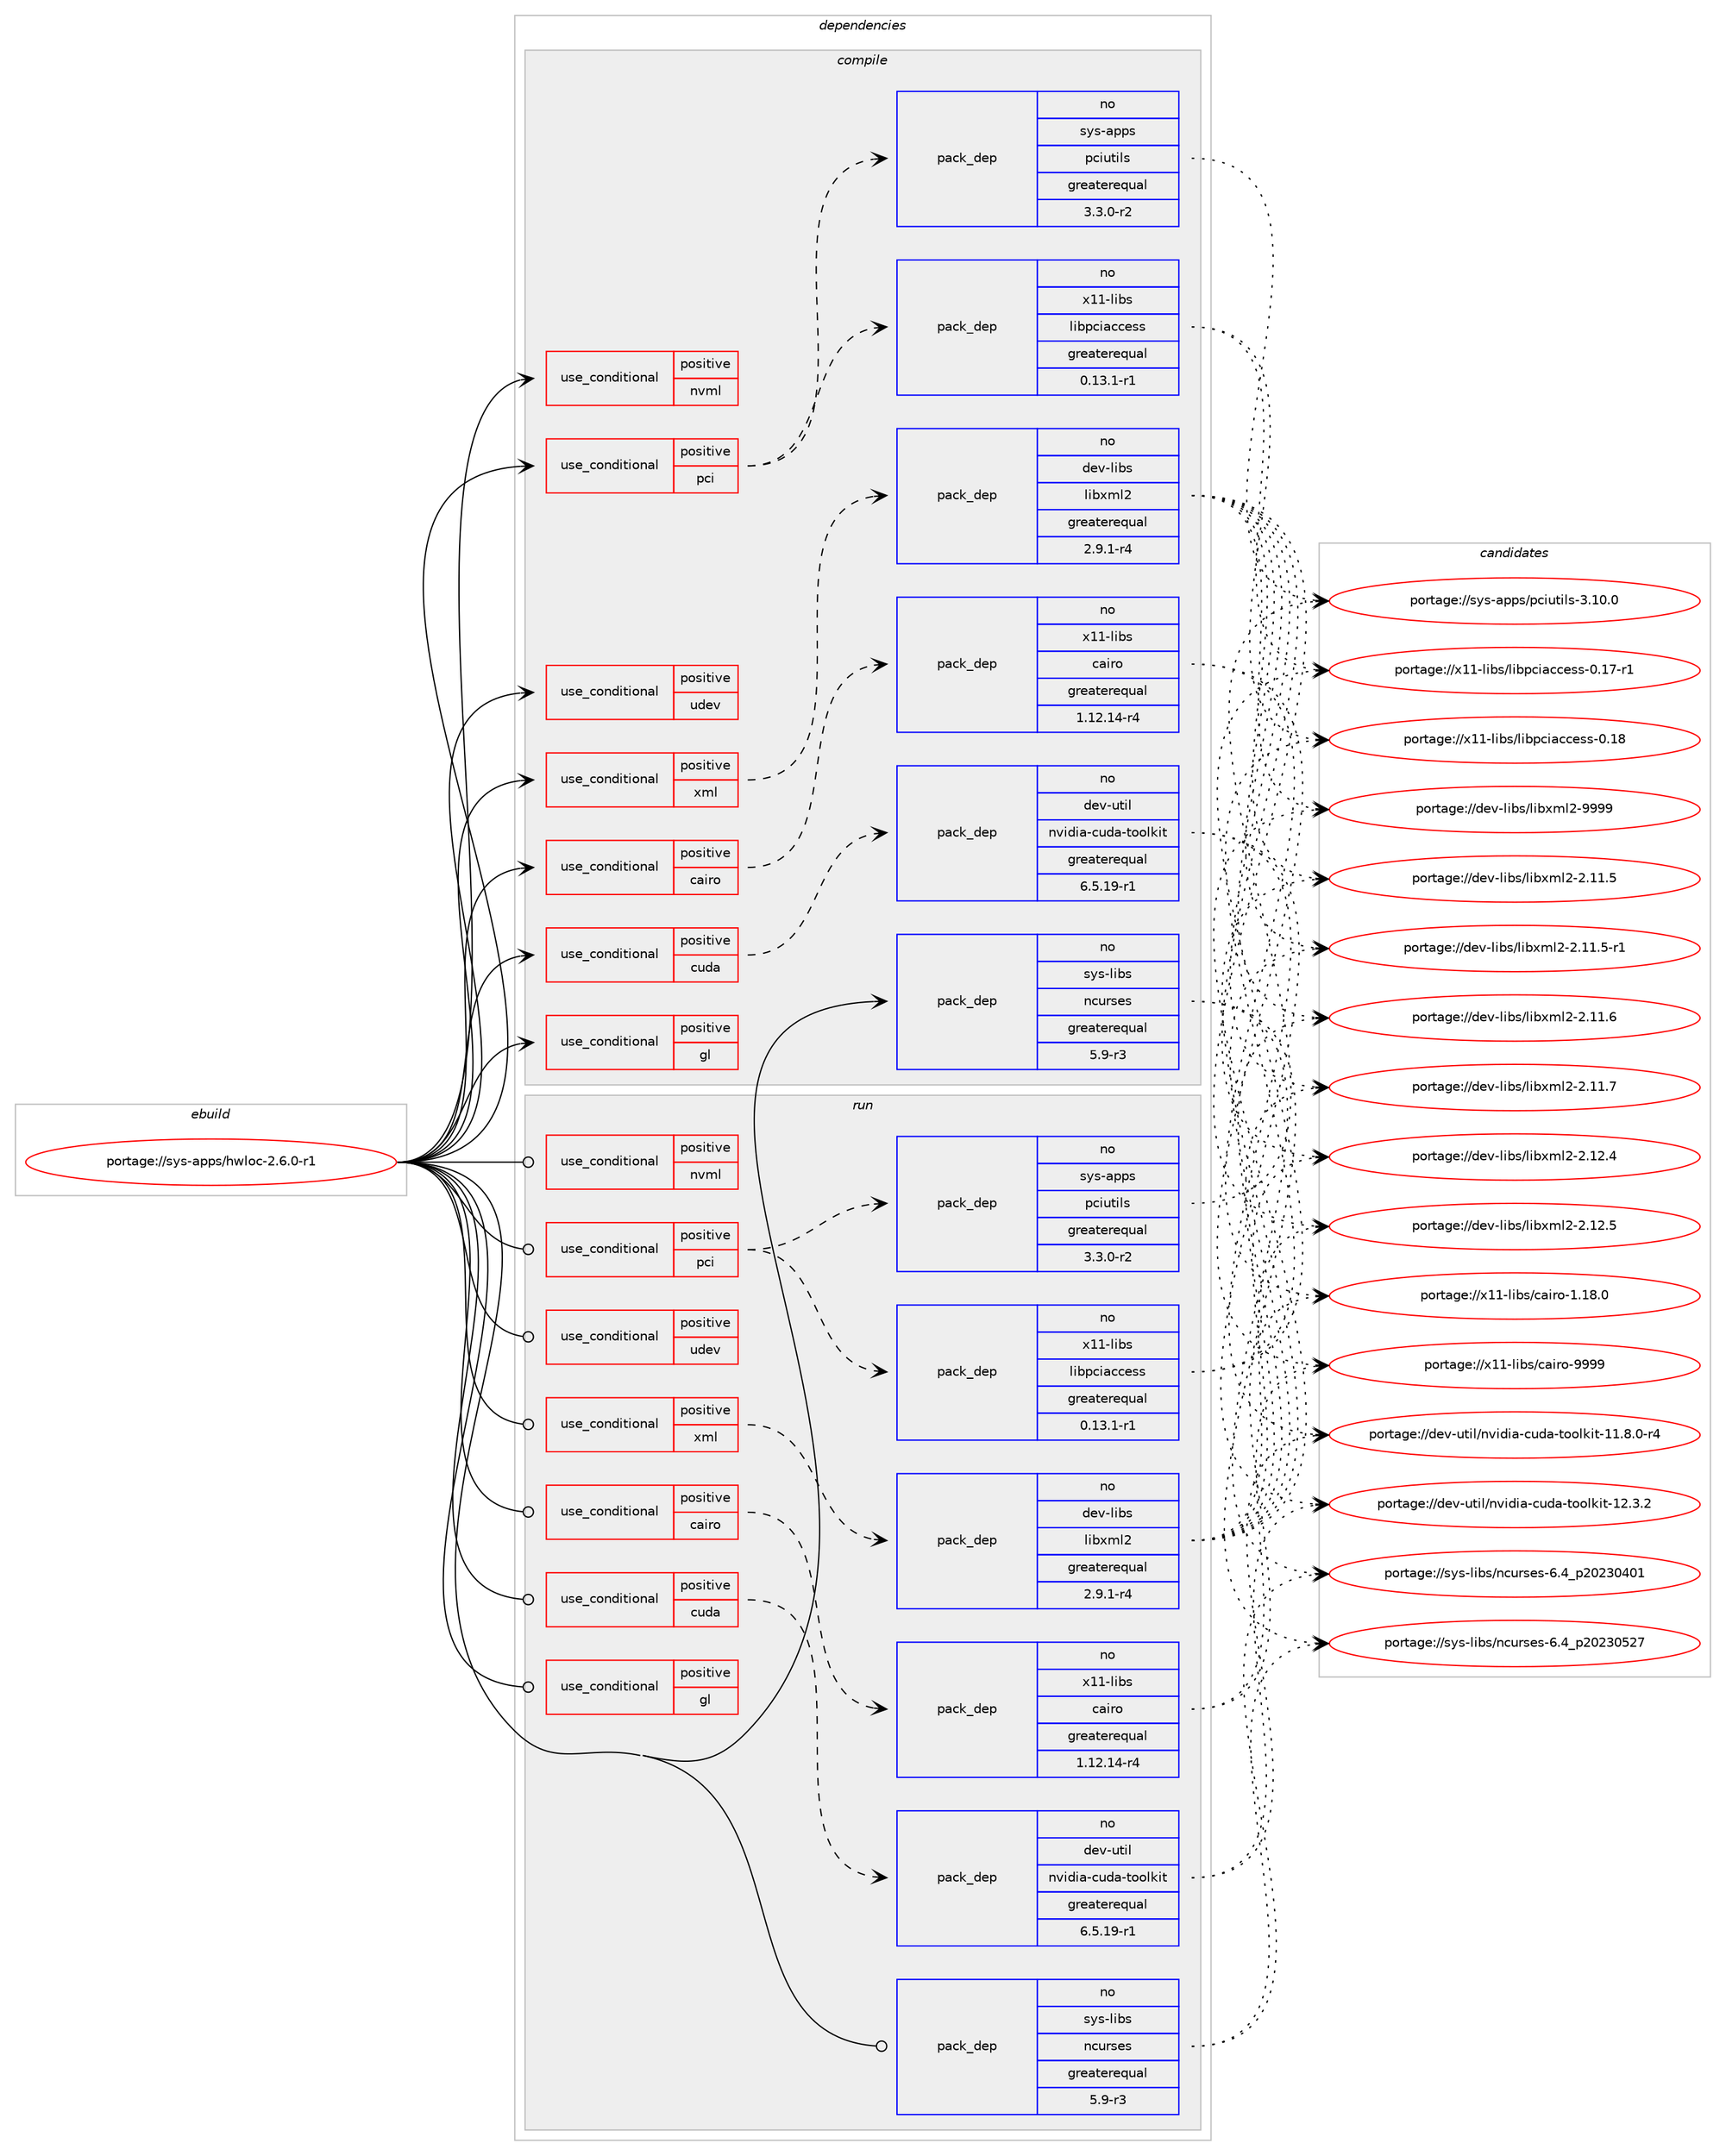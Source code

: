 digraph prolog {

# *************
# Graph options
# *************

newrank=true;
concentrate=true;
compound=true;
graph [rankdir=LR,fontname=Helvetica,fontsize=10,ranksep=1.5];#, ranksep=2.5, nodesep=0.2];
edge  [arrowhead=vee];
node  [fontname=Helvetica,fontsize=10];

# **********
# The ebuild
# **********

subgraph cluster_leftcol {
color=gray;
rank=same;
label=<<i>ebuild</i>>;
id [label="portage://sys-apps/hwloc-2.6.0-r1", color=red, width=4, href="../sys-apps/hwloc-2.6.0-r1.svg"];
}

# ****************
# The dependencies
# ****************

subgraph cluster_midcol {
color=gray;
label=<<i>dependencies</i>>;
subgraph cluster_compile {
fillcolor="#eeeeee";
style=filled;
label=<<i>compile</i>>;
subgraph cond11907 {
dependency17347 [label=<<TABLE BORDER="0" CELLBORDER="1" CELLSPACING="0" CELLPADDING="4"><TR><TD ROWSPAN="3" CELLPADDING="10">use_conditional</TD></TR><TR><TD>positive</TD></TR><TR><TD>cairo</TD></TR></TABLE>>, shape=none, color=red];
subgraph pack5262 {
dependency17348 [label=<<TABLE BORDER="0" CELLBORDER="1" CELLSPACING="0" CELLPADDING="4" WIDTH="220"><TR><TD ROWSPAN="6" CELLPADDING="30">pack_dep</TD></TR><TR><TD WIDTH="110">no</TD></TR><TR><TD>x11-libs</TD></TR><TR><TD>cairo</TD></TR><TR><TD>greaterequal</TD></TR><TR><TD>1.12.14-r4</TD></TR></TABLE>>, shape=none, color=blue];
}
dependency17347:e -> dependency17348:w [weight=20,style="dashed",arrowhead="vee"];
}
id:e -> dependency17347:w [weight=20,style="solid",arrowhead="vee"];
subgraph cond11908 {
dependency17349 [label=<<TABLE BORDER="0" CELLBORDER="1" CELLSPACING="0" CELLPADDING="4"><TR><TD ROWSPAN="3" CELLPADDING="10">use_conditional</TD></TR><TR><TD>positive</TD></TR><TR><TD>cuda</TD></TR></TABLE>>, shape=none, color=red];
subgraph pack5263 {
dependency17350 [label=<<TABLE BORDER="0" CELLBORDER="1" CELLSPACING="0" CELLPADDING="4" WIDTH="220"><TR><TD ROWSPAN="6" CELLPADDING="30">pack_dep</TD></TR><TR><TD WIDTH="110">no</TD></TR><TR><TD>dev-util</TD></TR><TR><TD>nvidia-cuda-toolkit</TD></TR><TR><TD>greaterequal</TD></TR><TR><TD>6.5.19-r1</TD></TR></TABLE>>, shape=none, color=blue];
}
dependency17349:e -> dependency17350:w [weight=20,style="dashed",arrowhead="vee"];
}
id:e -> dependency17349:w [weight=20,style="solid",arrowhead="vee"];
subgraph cond11909 {
dependency17351 [label=<<TABLE BORDER="0" CELLBORDER="1" CELLSPACING="0" CELLPADDING="4"><TR><TD ROWSPAN="3" CELLPADDING="10">use_conditional</TD></TR><TR><TD>positive</TD></TR><TR><TD>gl</TD></TR></TABLE>>, shape=none, color=red];
# *** BEGIN UNKNOWN DEPENDENCY TYPE (TODO) ***
# dependency17351 -> package_dependency(portage://sys-apps/hwloc-2.6.0-r1,install,no,x11-drivers,nvidia-drivers,none,[,,],[],[use(enable(static-libs),none),use(enable(tools),none)])
# *** END UNKNOWN DEPENDENCY TYPE (TODO) ***

}
id:e -> dependency17351:w [weight=20,style="solid",arrowhead="vee"];
subgraph cond11910 {
dependency17352 [label=<<TABLE BORDER="0" CELLBORDER="1" CELLSPACING="0" CELLPADDING="4"><TR><TD ROWSPAN="3" CELLPADDING="10">use_conditional</TD></TR><TR><TD>positive</TD></TR><TR><TD>nvml</TD></TR></TABLE>>, shape=none, color=red];
# *** BEGIN UNKNOWN DEPENDENCY TYPE (TODO) ***
# dependency17352 -> package_dependency(portage://sys-apps/hwloc-2.6.0-r1,install,no,x11-drivers,nvidia-drivers,none,[,,],[],[use(optenable(abi_x86_32),negative),use(optenable(abi_x86_64),negative),use(optenable(abi_x86_x32),negative),use(optenable(abi_mips_n32),negative),use(optenable(abi_mips_n64),negative),use(optenable(abi_mips_o32),negative),use(optenable(abi_s390_32),negative),use(optenable(abi_s390_64),negative)])
# *** END UNKNOWN DEPENDENCY TYPE (TODO) ***

}
id:e -> dependency17352:w [weight=20,style="solid",arrowhead="vee"];
subgraph cond11911 {
dependency17353 [label=<<TABLE BORDER="0" CELLBORDER="1" CELLSPACING="0" CELLPADDING="4"><TR><TD ROWSPAN="3" CELLPADDING="10">use_conditional</TD></TR><TR><TD>positive</TD></TR><TR><TD>pci</TD></TR></TABLE>>, shape=none, color=red];
subgraph pack5264 {
dependency17354 [label=<<TABLE BORDER="0" CELLBORDER="1" CELLSPACING="0" CELLPADDING="4" WIDTH="220"><TR><TD ROWSPAN="6" CELLPADDING="30">pack_dep</TD></TR><TR><TD WIDTH="110">no</TD></TR><TR><TD>sys-apps</TD></TR><TR><TD>pciutils</TD></TR><TR><TD>greaterequal</TD></TR><TR><TD>3.3.0-r2</TD></TR></TABLE>>, shape=none, color=blue];
}
dependency17353:e -> dependency17354:w [weight=20,style="dashed",arrowhead="vee"];
subgraph pack5265 {
dependency17355 [label=<<TABLE BORDER="0" CELLBORDER="1" CELLSPACING="0" CELLPADDING="4" WIDTH="220"><TR><TD ROWSPAN="6" CELLPADDING="30">pack_dep</TD></TR><TR><TD WIDTH="110">no</TD></TR><TR><TD>x11-libs</TD></TR><TR><TD>libpciaccess</TD></TR><TR><TD>greaterequal</TD></TR><TR><TD>0.13.1-r1</TD></TR></TABLE>>, shape=none, color=blue];
}
dependency17353:e -> dependency17355:w [weight=20,style="dashed",arrowhead="vee"];
}
id:e -> dependency17353:w [weight=20,style="solid",arrowhead="vee"];
subgraph cond11912 {
dependency17356 [label=<<TABLE BORDER="0" CELLBORDER="1" CELLSPACING="0" CELLPADDING="4"><TR><TD ROWSPAN="3" CELLPADDING="10">use_conditional</TD></TR><TR><TD>positive</TD></TR><TR><TD>udev</TD></TR></TABLE>>, shape=none, color=red];
# *** BEGIN UNKNOWN DEPENDENCY TYPE (TODO) ***
# dependency17356 -> package_dependency(portage://sys-apps/hwloc-2.6.0-r1,install,no,virtual,libudev,none,[,,],[],[])
# *** END UNKNOWN DEPENDENCY TYPE (TODO) ***

}
id:e -> dependency17356:w [weight=20,style="solid",arrowhead="vee"];
subgraph cond11913 {
dependency17357 [label=<<TABLE BORDER="0" CELLBORDER="1" CELLSPACING="0" CELLPADDING="4"><TR><TD ROWSPAN="3" CELLPADDING="10">use_conditional</TD></TR><TR><TD>positive</TD></TR><TR><TD>xml</TD></TR></TABLE>>, shape=none, color=red];
subgraph pack5266 {
dependency17358 [label=<<TABLE BORDER="0" CELLBORDER="1" CELLSPACING="0" CELLPADDING="4" WIDTH="220"><TR><TD ROWSPAN="6" CELLPADDING="30">pack_dep</TD></TR><TR><TD WIDTH="110">no</TD></TR><TR><TD>dev-libs</TD></TR><TR><TD>libxml2</TD></TR><TR><TD>greaterequal</TD></TR><TR><TD>2.9.1-r4</TD></TR></TABLE>>, shape=none, color=blue];
}
dependency17357:e -> dependency17358:w [weight=20,style="dashed",arrowhead="vee"];
}
id:e -> dependency17357:w [weight=20,style="solid",arrowhead="vee"];
subgraph pack5267 {
dependency17359 [label=<<TABLE BORDER="0" CELLBORDER="1" CELLSPACING="0" CELLPADDING="4" WIDTH="220"><TR><TD ROWSPAN="6" CELLPADDING="30">pack_dep</TD></TR><TR><TD WIDTH="110">no</TD></TR><TR><TD>sys-libs</TD></TR><TR><TD>ncurses</TD></TR><TR><TD>greaterequal</TD></TR><TR><TD>5.9-r3</TD></TR></TABLE>>, shape=none, color=blue];
}
id:e -> dependency17359:w [weight=20,style="solid",arrowhead="vee"];
}
subgraph cluster_compileandrun {
fillcolor="#eeeeee";
style=filled;
label=<<i>compile and run</i>>;
}
subgraph cluster_run {
fillcolor="#eeeeee";
style=filled;
label=<<i>run</i>>;
subgraph cond11914 {
dependency17360 [label=<<TABLE BORDER="0" CELLBORDER="1" CELLSPACING="0" CELLPADDING="4"><TR><TD ROWSPAN="3" CELLPADDING="10">use_conditional</TD></TR><TR><TD>positive</TD></TR><TR><TD>cairo</TD></TR></TABLE>>, shape=none, color=red];
subgraph pack5268 {
dependency17361 [label=<<TABLE BORDER="0" CELLBORDER="1" CELLSPACING="0" CELLPADDING="4" WIDTH="220"><TR><TD ROWSPAN="6" CELLPADDING="30">pack_dep</TD></TR><TR><TD WIDTH="110">no</TD></TR><TR><TD>x11-libs</TD></TR><TR><TD>cairo</TD></TR><TR><TD>greaterequal</TD></TR><TR><TD>1.12.14-r4</TD></TR></TABLE>>, shape=none, color=blue];
}
dependency17360:e -> dependency17361:w [weight=20,style="dashed",arrowhead="vee"];
}
id:e -> dependency17360:w [weight=20,style="solid",arrowhead="odot"];
subgraph cond11915 {
dependency17362 [label=<<TABLE BORDER="0" CELLBORDER="1" CELLSPACING="0" CELLPADDING="4"><TR><TD ROWSPAN="3" CELLPADDING="10">use_conditional</TD></TR><TR><TD>positive</TD></TR><TR><TD>cuda</TD></TR></TABLE>>, shape=none, color=red];
subgraph pack5269 {
dependency17363 [label=<<TABLE BORDER="0" CELLBORDER="1" CELLSPACING="0" CELLPADDING="4" WIDTH="220"><TR><TD ROWSPAN="6" CELLPADDING="30">pack_dep</TD></TR><TR><TD WIDTH="110">no</TD></TR><TR><TD>dev-util</TD></TR><TR><TD>nvidia-cuda-toolkit</TD></TR><TR><TD>greaterequal</TD></TR><TR><TD>6.5.19-r1</TD></TR></TABLE>>, shape=none, color=blue];
}
dependency17362:e -> dependency17363:w [weight=20,style="dashed",arrowhead="vee"];
}
id:e -> dependency17362:w [weight=20,style="solid",arrowhead="odot"];
subgraph cond11916 {
dependency17364 [label=<<TABLE BORDER="0" CELLBORDER="1" CELLSPACING="0" CELLPADDING="4"><TR><TD ROWSPAN="3" CELLPADDING="10">use_conditional</TD></TR><TR><TD>positive</TD></TR><TR><TD>gl</TD></TR></TABLE>>, shape=none, color=red];
# *** BEGIN UNKNOWN DEPENDENCY TYPE (TODO) ***
# dependency17364 -> package_dependency(portage://sys-apps/hwloc-2.6.0-r1,run,no,x11-drivers,nvidia-drivers,none,[,,],[],[use(enable(static-libs),none),use(enable(tools),none)])
# *** END UNKNOWN DEPENDENCY TYPE (TODO) ***

}
id:e -> dependency17364:w [weight=20,style="solid",arrowhead="odot"];
subgraph cond11917 {
dependency17365 [label=<<TABLE BORDER="0" CELLBORDER="1" CELLSPACING="0" CELLPADDING="4"><TR><TD ROWSPAN="3" CELLPADDING="10">use_conditional</TD></TR><TR><TD>positive</TD></TR><TR><TD>nvml</TD></TR></TABLE>>, shape=none, color=red];
# *** BEGIN UNKNOWN DEPENDENCY TYPE (TODO) ***
# dependency17365 -> package_dependency(portage://sys-apps/hwloc-2.6.0-r1,run,no,x11-drivers,nvidia-drivers,none,[,,],[],[use(optenable(abi_x86_32),negative),use(optenable(abi_x86_64),negative),use(optenable(abi_x86_x32),negative),use(optenable(abi_mips_n32),negative),use(optenable(abi_mips_n64),negative),use(optenable(abi_mips_o32),negative),use(optenable(abi_s390_32),negative),use(optenable(abi_s390_64),negative)])
# *** END UNKNOWN DEPENDENCY TYPE (TODO) ***

}
id:e -> dependency17365:w [weight=20,style="solid",arrowhead="odot"];
subgraph cond11918 {
dependency17366 [label=<<TABLE BORDER="0" CELLBORDER="1" CELLSPACING="0" CELLPADDING="4"><TR><TD ROWSPAN="3" CELLPADDING="10">use_conditional</TD></TR><TR><TD>positive</TD></TR><TR><TD>pci</TD></TR></TABLE>>, shape=none, color=red];
subgraph pack5270 {
dependency17367 [label=<<TABLE BORDER="0" CELLBORDER="1" CELLSPACING="0" CELLPADDING="4" WIDTH="220"><TR><TD ROWSPAN="6" CELLPADDING="30">pack_dep</TD></TR><TR><TD WIDTH="110">no</TD></TR><TR><TD>sys-apps</TD></TR><TR><TD>pciutils</TD></TR><TR><TD>greaterequal</TD></TR><TR><TD>3.3.0-r2</TD></TR></TABLE>>, shape=none, color=blue];
}
dependency17366:e -> dependency17367:w [weight=20,style="dashed",arrowhead="vee"];
subgraph pack5271 {
dependency17368 [label=<<TABLE BORDER="0" CELLBORDER="1" CELLSPACING="0" CELLPADDING="4" WIDTH="220"><TR><TD ROWSPAN="6" CELLPADDING="30">pack_dep</TD></TR><TR><TD WIDTH="110">no</TD></TR><TR><TD>x11-libs</TD></TR><TR><TD>libpciaccess</TD></TR><TR><TD>greaterequal</TD></TR><TR><TD>0.13.1-r1</TD></TR></TABLE>>, shape=none, color=blue];
}
dependency17366:e -> dependency17368:w [weight=20,style="dashed",arrowhead="vee"];
}
id:e -> dependency17366:w [weight=20,style="solid",arrowhead="odot"];
subgraph cond11919 {
dependency17369 [label=<<TABLE BORDER="0" CELLBORDER="1" CELLSPACING="0" CELLPADDING="4"><TR><TD ROWSPAN="3" CELLPADDING="10">use_conditional</TD></TR><TR><TD>positive</TD></TR><TR><TD>udev</TD></TR></TABLE>>, shape=none, color=red];
# *** BEGIN UNKNOWN DEPENDENCY TYPE (TODO) ***
# dependency17369 -> package_dependency(portage://sys-apps/hwloc-2.6.0-r1,run,no,virtual,libudev,none,[,,],[],[])
# *** END UNKNOWN DEPENDENCY TYPE (TODO) ***

}
id:e -> dependency17369:w [weight=20,style="solid",arrowhead="odot"];
subgraph cond11920 {
dependency17370 [label=<<TABLE BORDER="0" CELLBORDER="1" CELLSPACING="0" CELLPADDING="4"><TR><TD ROWSPAN="3" CELLPADDING="10">use_conditional</TD></TR><TR><TD>positive</TD></TR><TR><TD>xml</TD></TR></TABLE>>, shape=none, color=red];
subgraph pack5272 {
dependency17371 [label=<<TABLE BORDER="0" CELLBORDER="1" CELLSPACING="0" CELLPADDING="4" WIDTH="220"><TR><TD ROWSPAN="6" CELLPADDING="30">pack_dep</TD></TR><TR><TD WIDTH="110">no</TD></TR><TR><TD>dev-libs</TD></TR><TR><TD>libxml2</TD></TR><TR><TD>greaterequal</TD></TR><TR><TD>2.9.1-r4</TD></TR></TABLE>>, shape=none, color=blue];
}
dependency17370:e -> dependency17371:w [weight=20,style="dashed",arrowhead="vee"];
}
id:e -> dependency17370:w [weight=20,style="solid",arrowhead="odot"];
subgraph pack5273 {
dependency17372 [label=<<TABLE BORDER="0" CELLBORDER="1" CELLSPACING="0" CELLPADDING="4" WIDTH="220"><TR><TD ROWSPAN="6" CELLPADDING="30">pack_dep</TD></TR><TR><TD WIDTH="110">no</TD></TR><TR><TD>sys-libs</TD></TR><TR><TD>ncurses</TD></TR><TR><TD>greaterequal</TD></TR><TR><TD>5.9-r3</TD></TR></TABLE>>, shape=none, color=blue];
}
id:e -> dependency17372:w [weight=20,style="solid",arrowhead="odot"];
}
}

# **************
# The candidates
# **************

subgraph cluster_choices {
rank=same;
color=gray;
label=<<i>candidates</i>>;

subgraph choice5262 {
color=black;
nodesep=1;
choice1204949451081059811547999710511411145494649564648 [label="portage://x11-libs/cairo-1.18.0", color=red, width=4,href="../x11-libs/cairo-1.18.0.svg"];
choice120494945108105981154799971051141114557575757 [label="portage://x11-libs/cairo-9999", color=red, width=4,href="../x11-libs/cairo-9999.svg"];
dependency17348:e -> choice1204949451081059811547999710511411145494649564648:w [style=dotted,weight="100"];
dependency17348:e -> choice120494945108105981154799971051141114557575757:w [style=dotted,weight="100"];
}
subgraph choice5263 {
color=black;
nodesep=1;
choice10010111845117116105108471101181051001059745991171009745116111111108107105116454949465646484511452 [label="portage://dev-util/nvidia-cuda-toolkit-11.8.0-r4", color=red, width=4,href="../dev-util/nvidia-cuda-toolkit-11.8.0-r4.svg"];
choice1001011184511711610510847110118105100105974599117100974511611111110810710511645495046514650 [label="portage://dev-util/nvidia-cuda-toolkit-12.3.2", color=red, width=4,href="../dev-util/nvidia-cuda-toolkit-12.3.2.svg"];
dependency17350:e -> choice10010111845117116105108471101181051001059745991171009745116111111108107105116454949465646484511452:w [style=dotted,weight="100"];
dependency17350:e -> choice1001011184511711610510847110118105100105974599117100974511611111110810710511645495046514650:w [style=dotted,weight="100"];
}
subgraph choice5264 {
color=black;
nodesep=1;
choice1151211154597112112115471129910511711610510811545514649484648 [label="portage://sys-apps/pciutils-3.10.0", color=red, width=4,href="../sys-apps/pciutils-3.10.0.svg"];
dependency17354:e -> choice1151211154597112112115471129910511711610510811545514649484648:w [style=dotted,weight="100"];
}
subgraph choice5265 {
color=black;
nodesep=1;
choice1204949451081059811547108105981129910597999910111511545484649554511449 [label="portage://x11-libs/libpciaccess-0.17-r1", color=red, width=4,href="../x11-libs/libpciaccess-0.17-r1.svg"];
choice120494945108105981154710810598112991059799991011151154548464956 [label="portage://x11-libs/libpciaccess-0.18", color=red, width=4,href="../x11-libs/libpciaccess-0.18.svg"];
dependency17355:e -> choice1204949451081059811547108105981129910597999910111511545484649554511449:w [style=dotted,weight="100"];
dependency17355:e -> choice120494945108105981154710810598112991059799991011151154548464956:w [style=dotted,weight="100"];
}
subgraph choice5266 {
color=black;
nodesep=1;
choice100101118451081059811547108105981201091085045504649494653 [label="portage://dev-libs/libxml2-2.11.5", color=red, width=4,href="../dev-libs/libxml2-2.11.5.svg"];
choice1001011184510810598115471081059812010910850455046494946534511449 [label="portage://dev-libs/libxml2-2.11.5-r1", color=red, width=4,href="../dev-libs/libxml2-2.11.5-r1.svg"];
choice100101118451081059811547108105981201091085045504649494654 [label="portage://dev-libs/libxml2-2.11.6", color=red, width=4,href="../dev-libs/libxml2-2.11.6.svg"];
choice100101118451081059811547108105981201091085045504649494655 [label="portage://dev-libs/libxml2-2.11.7", color=red, width=4,href="../dev-libs/libxml2-2.11.7.svg"];
choice100101118451081059811547108105981201091085045504649504652 [label="portage://dev-libs/libxml2-2.12.4", color=red, width=4,href="../dev-libs/libxml2-2.12.4.svg"];
choice100101118451081059811547108105981201091085045504649504653 [label="portage://dev-libs/libxml2-2.12.5", color=red, width=4,href="../dev-libs/libxml2-2.12.5.svg"];
choice10010111845108105981154710810598120109108504557575757 [label="portage://dev-libs/libxml2-9999", color=red, width=4,href="../dev-libs/libxml2-9999.svg"];
dependency17358:e -> choice100101118451081059811547108105981201091085045504649494653:w [style=dotted,weight="100"];
dependency17358:e -> choice1001011184510810598115471081059812010910850455046494946534511449:w [style=dotted,weight="100"];
dependency17358:e -> choice100101118451081059811547108105981201091085045504649494654:w [style=dotted,weight="100"];
dependency17358:e -> choice100101118451081059811547108105981201091085045504649494655:w [style=dotted,weight="100"];
dependency17358:e -> choice100101118451081059811547108105981201091085045504649504652:w [style=dotted,weight="100"];
dependency17358:e -> choice100101118451081059811547108105981201091085045504649504653:w [style=dotted,weight="100"];
dependency17358:e -> choice10010111845108105981154710810598120109108504557575757:w [style=dotted,weight="100"];
}
subgraph choice5267 {
color=black;
nodesep=1;
choice1151211154510810598115471109911711411510111545544652951125048505148524849 [label="portage://sys-libs/ncurses-6.4_p20230401", color=red, width=4,href="../sys-libs/ncurses-6.4_p20230401.svg"];
choice1151211154510810598115471109911711411510111545544652951125048505148535055 [label="portage://sys-libs/ncurses-6.4_p20230527", color=red, width=4,href="../sys-libs/ncurses-6.4_p20230527.svg"];
dependency17359:e -> choice1151211154510810598115471109911711411510111545544652951125048505148524849:w [style=dotted,weight="100"];
dependency17359:e -> choice1151211154510810598115471109911711411510111545544652951125048505148535055:w [style=dotted,weight="100"];
}
subgraph choice5268 {
color=black;
nodesep=1;
choice1204949451081059811547999710511411145494649564648 [label="portage://x11-libs/cairo-1.18.0", color=red, width=4,href="../x11-libs/cairo-1.18.0.svg"];
choice120494945108105981154799971051141114557575757 [label="portage://x11-libs/cairo-9999", color=red, width=4,href="../x11-libs/cairo-9999.svg"];
dependency17361:e -> choice1204949451081059811547999710511411145494649564648:w [style=dotted,weight="100"];
dependency17361:e -> choice120494945108105981154799971051141114557575757:w [style=dotted,weight="100"];
}
subgraph choice5269 {
color=black;
nodesep=1;
choice10010111845117116105108471101181051001059745991171009745116111111108107105116454949465646484511452 [label="portage://dev-util/nvidia-cuda-toolkit-11.8.0-r4", color=red, width=4,href="../dev-util/nvidia-cuda-toolkit-11.8.0-r4.svg"];
choice1001011184511711610510847110118105100105974599117100974511611111110810710511645495046514650 [label="portage://dev-util/nvidia-cuda-toolkit-12.3.2", color=red, width=4,href="../dev-util/nvidia-cuda-toolkit-12.3.2.svg"];
dependency17363:e -> choice10010111845117116105108471101181051001059745991171009745116111111108107105116454949465646484511452:w [style=dotted,weight="100"];
dependency17363:e -> choice1001011184511711610510847110118105100105974599117100974511611111110810710511645495046514650:w [style=dotted,weight="100"];
}
subgraph choice5270 {
color=black;
nodesep=1;
choice1151211154597112112115471129910511711610510811545514649484648 [label="portage://sys-apps/pciutils-3.10.0", color=red, width=4,href="../sys-apps/pciutils-3.10.0.svg"];
dependency17367:e -> choice1151211154597112112115471129910511711610510811545514649484648:w [style=dotted,weight="100"];
}
subgraph choice5271 {
color=black;
nodesep=1;
choice1204949451081059811547108105981129910597999910111511545484649554511449 [label="portage://x11-libs/libpciaccess-0.17-r1", color=red, width=4,href="../x11-libs/libpciaccess-0.17-r1.svg"];
choice120494945108105981154710810598112991059799991011151154548464956 [label="portage://x11-libs/libpciaccess-0.18", color=red, width=4,href="../x11-libs/libpciaccess-0.18.svg"];
dependency17368:e -> choice1204949451081059811547108105981129910597999910111511545484649554511449:w [style=dotted,weight="100"];
dependency17368:e -> choice120494945108105981154710810598112991059799991011151154548464956:w [style=dotted,weight="100"];
}
subgraph choice5272 {
color=black;
nodesep=1;
choice100101118451081059811547108105981201091085045504649494653 [label="portage://dev-libs/libxml2-2.11.5", color=red, width=4,href="../dev-libs/libxml2-2.11.5.svg"];
choice1001011184510810598115471081059812010910850455046494946534511449 [label="portage://dev-libs/libxml2-2.11.5-r1", color=red, width=4,href="../dev-libs/libxml2-2.11.5-r1.svg"];
choice100101118451081059811547108105981201091085045504649494654 [label="portage://dev-libs/libxml2-2.11.6", color=red, width=4,href="../dev-libs/libxml2-2.11.6.svg"];
choice100101118451081059811547108105981201091085045504649494655 [label="portage://dev-libs/libxml2-2.11.7", color=red, width=4,href="../dev-libs/libxml2-2.11.7.svg"];
choice100101118451081059811547108105981201091085045504649504652 [label="portage://dev-libs/libxml2-2.12.4", color=red, width=4,href="../dev-libs/libxml2-2.12.4.svg"];
choice100101118451081059811547108105981201091085045504649504653 [label="portage://dev-libs/libxml2-2.12.5", color=red, width=4,href="../dev-libs/libxml2-2.12.5.svg"];
choice10010111845108105981154710810598120109108504557575757 [label="portage://dev-libs/libxml2-9999", color=red, width=4,href="../dev-libs/libxml2-9999.svg"];
dependency17371:e -> choice100101118451081059811547108105981201091085045504649494653:w [style=dotted,weight="100"];
dependency17371:e -> choice1001011184510810598115471081059812010910850455046494946534511449:w [style=dotted,weight="100"];
dependency17371:e -> choice100101118451081059811547108105981201091085045504649494654:w [style=dotted,weight="100"];
dependency17371:e -> choice100101118451081059811547108105981201091085045504649494655:w [style=dotted,weight="100"];
dependency17371:e -> choice100101118451081059811547108105981201091085045504649504652:w [style=dotted,weight="100"];
dependency17371:e -> choice100101118451081059811547108105981201091085045504649504653:w [style=dotted,weight="100"];
dependency17371:e -> choice10010111845108105981154710810598120109108504557575757:w [style=dotted,weight="100"];
}
subgraph choice5273 {
color=black;
nodesep=1;
choice1151211154510810598115471109911711411510111545544652951125048505148524849 [label="portage://sys-libs/ncurses-6.4_p20230401", color=red, width=4,href="../sys-libs/ncurses-6.4_p20230401.svg"];
choice1151211154510810598115471109911711411510111545544652951125048505148535055 [label="portage://sys-libs/ncurses-6.4_p20230527", color=red, width=4,href="../sys-libs/ncurses-6.4_p20230527.svg"];
dependency17372:e -> choice1151211154510810598115471109911711411510111545544652951125048505148524849:w [style=dotted,weight="100"];
dependency17372:e -> choice1151211154510810598115471109911711411510111545544652951125048505148535055:w [style=dotted,weight="100"];
}
}

}
